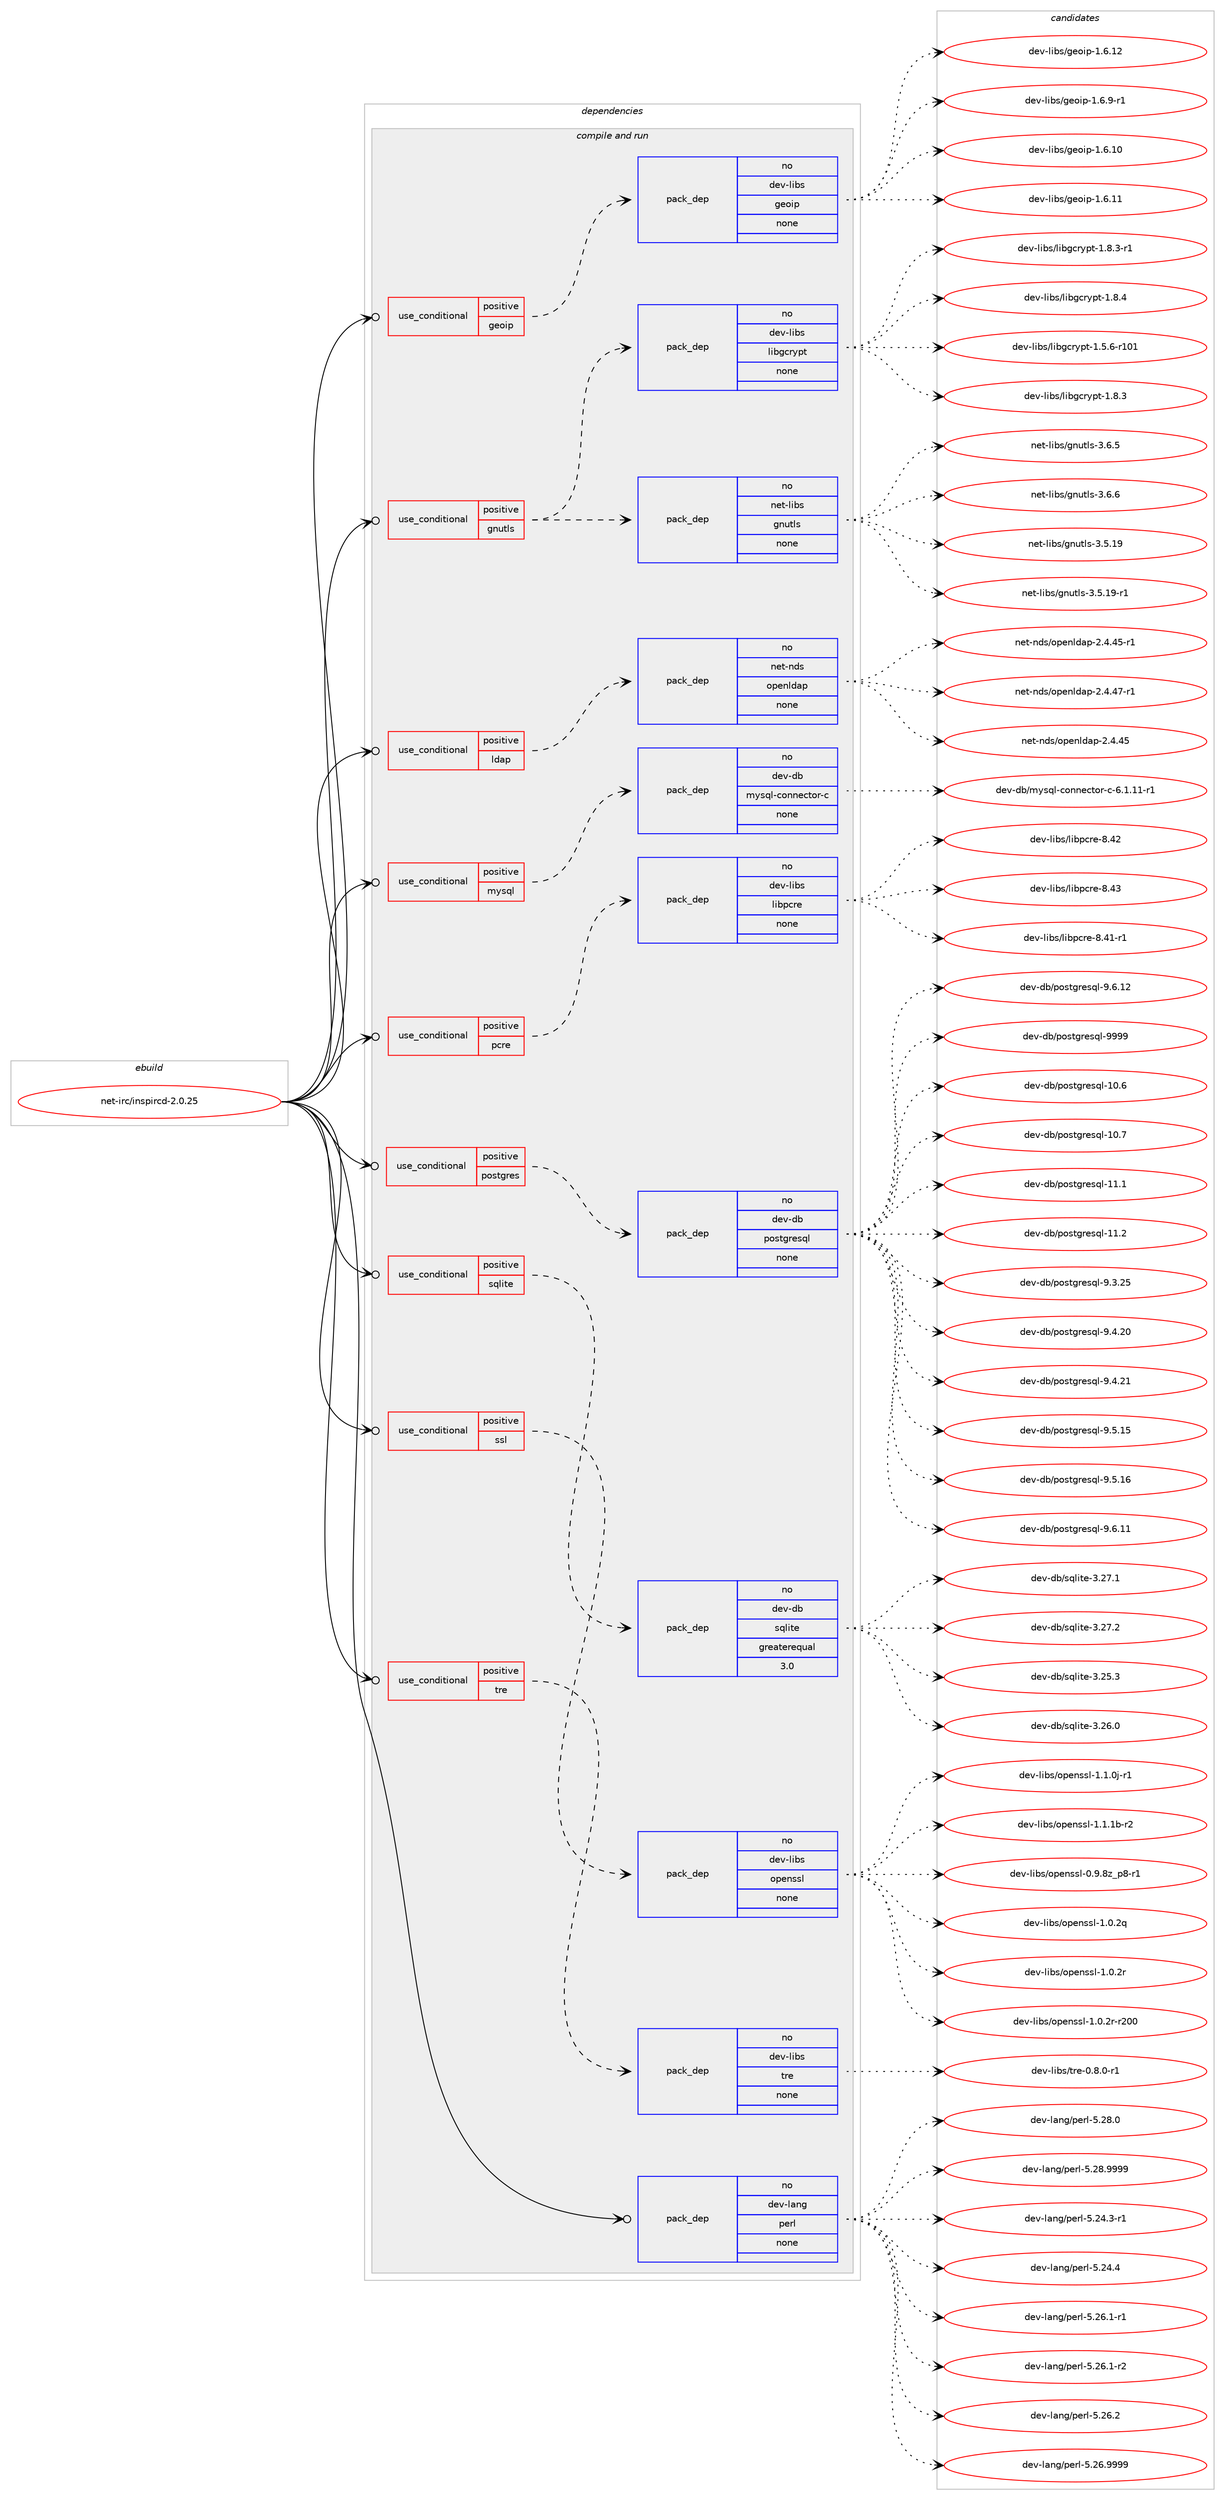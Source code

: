 digraph prolog {

# *************
# Graph options
# *************

newrank=true;
concentrate=true;
compound=true;
graph [rankdir=LR,fontname=Helvetica,fontsize=10,ranksep=1.5];#, ranksep=2.5, nodesep=0.2];
edge  [arrowhead=vee];
node  [fontname=Helvetica,fontsize=10];

# **********
# The ebuild
# **********

subgraph cluster_leftcol {
color=gray;
rank=same;
label=<<i>ebuild</i>>;
id [label="net-irc/inspircd-2.0.25", color=red, width=4, href="../net-irc/inspircd-2.0.25.svg"];
}

# ****************
# The dependencies
# ****************

subgraph cluster_midcol {
color=gray;
label=<<i>dependencies</i>>;
subgraph cluster_compile {
fillcolor="#eeeeee";
style=filled;
label=<<i>compile</i>>;
}
subgraph cluster_compileandrun {
fillcolor="#eeeeee";
style=filled;
label=<<i>compile and run</i>>;
subgraph cond445368 {
dependency1656528 [label=<<TABLE BORDER="0" CELLBORDER="1" CELLSPACING="0" CELLPADDING="4"><TR><TD ROWSPAN="3" CELLPADDING="10">use_conditional</TD></TR><TR><TD>positive</TD></TR><TR><TD>geoip</TD></TR></TABLE>>, shape=none, color=red];
subgraph pack1184306 {
dependency1656529 [label=<<TABLE BORDER="0" CELLBORDER="1" CELLSPACING="0" CELLPADDING="4" WIDTH="220"><TR><TD ROWSPAN="6" CELLPADDING="30">pack_dep</TD></TR><TR><TD WIDTH="110">no</TD></TR><TR><TD>dev-libs</TD></TR><TR><TD>geoip</TD></TR><TR><TD>none</TD></TR><TR><TD></TD></TR></TABLE>>, shape=none, color=blue];
}
dependency1656528:e -> dependency1656529:w [weight=20,style="dashed",arrowhead="vee"];
}
id:e -> dependency1656528:w [weight=20,style="solid",arrowhead="odotvee"];
subgraph cond445369 {
dependency1656530 [label=<<TABLE BORDER="0" CELLBORDER="1" CELLSPACING="0" CELLPADDING="4"><TR><TD ROWSPAN="3" CELLPADDING="10">use_conditional</TD></TR><TR><TD>positive</TD></TR><TR><TD>gnutls</TD></TR></TABLE>>, shape=none, color=red];
subgraph pack1184307 {
dependency1656531 [label=<<TABLE BORDER="0" CELLBORDER="1" CELLSPACING="0" CELLPADDING="4" WIDTH="220"><TR><TD ROWSPAN="6" CELLPADDING="30">pack_dep</TD></TR><TR><TD WIDTH="110">no</TD></TR><TR><TD>net-libs</TD></TR><TR><TD>gnutls</TD></TR><TR><TD>none</TD></TR><TR><TD></TD></TR></TABLE>>, shape=none, color=blue];
}
dependency1656530:e -> dependency1656531:w [weight=20,style="dashed",arrowhead="vee"];
subgraph pack1184308 {
dependency1656532 [label=<<TABLE BORDER="0" CELLBORDER="1" CELLSPACING="0" CELLPADDING="4" WIDTH="220"><TR><TD ROWSPAN="6" CELLPADDING="30">pack_dep</TD></TR><TR><TD WIDTH="110">no</TD></TR><TR><TD>dev-libs</TD></TR><TR><TD>libgcrypt</TD></TR><TR><TD>none</TD></TR><TR><TD></TD></TR></TABLE>>, shape=none, color=blue];
}
dependency1656530:e -> dependency1656532:w [weight=20,style="dashed",arrowhead="vee"];
}
id:e -> dependency1656530:w [weight=20,style="solid",arrowhead="odotvee"];
subgraph cond445370 {
dependency1656533 [label=<<TABLE BORDER="0" CELLBORDER="1" CELLSPACING="0" CELLPADDING="4"><TR><TD ROWSPAN="3" CELLPADDING="10">use_conditional</TD></TR><TR><TD>positive</TD></TR><TR><TD>ldap</TD></TR></TABLE>>, shape=none, color=red];
subgraph pack1184309 {
dependency1656534 [label=<<TABLE BORDER="0" CELLBORDER="1" CELLSPACING="0" CELLPADDING="4" WIDTH="220"><TR><TD ROWSPAN="6" CELLPADDING="30">pack_dep</TD></TR><TR><TD WIDTH="110">no</TD></TR><TR><TD>net-nds</TD></TR><TR><TD>openldap</TD></TR><TR><TD>none</TD></TR><TR><TD></TD></TR></TABLE>>, shape=none, color=blue];
}
dependency1656533:e -> dependency1656534:w [weight=20,style="dashed",arrowhead="vee"];
}
id:e -> dependency1656533:w [weight=20,style="solid",arrowhead="odotvee"];
subgraph cond445371 {
dependency1656535 [label=<<TABLE BORDER="0" CELLBORDER="1" CELLSPACING="0" CELLPADDING="4"><TR><TD ROWSPAN="3" CELLPADDING="10">use_conditional</TD></TR><TR><TD>positive</TD></TR><TR><TD>mysql</TD></TR></TABLE>>, shape=none, color=red];
subgraph pack1184310 {
dependency1656536 [label=<<TABLE BORDER="0" CELLBORDER="1" CELLSPACING="0" CELLPADDING="4" WIDTH="220"><TR><TD ROWSPAN="6" CELLPADDING="30">pack_dep</TD></TR><TR><TD WIDTH="110">no</TD></TR><TR><TD>dev-db</TD></TR><TR><TD>mysql-connector-c</TD></TR><TR><TD>none</TD></TR><TR><TD></TD></TR></TABLE>>, shape=none, color=blue];
}
dependency1656535:e -> dependency1656536:w [weight=20,style="dashed",arrowhead="vee"];
}
id:e -> dependency1656535:w [weight=20,style="solid",arrowhead="odotvee"];
subgraph cond445372 {
dependency1656537 [label=<<TABLE BORDER="0" CELLBORDER="1" CELLSPACING="0" CELLPADDING="4"><TR><TD ROWSPAN="3" CELLPADDING="10">use_conditional</TD></TR><TR><TD>positive</TD></TR><TR><TD>pcre</TD></TR></TABLE>>, shape=none, color=red];
subgraph pack1184311 {
dependency1656538 [label=<<TABLE BORDER="0" CELLBORDER="1" CELLSPACING="0" CELLPADDING="4" WIDTH="220"><TR><TD ROWSPAN="6" CELLPADDING="30">pack_dep</TD></TR><TR><TD WIDTH="110">no</TD></TR><TR><TD>dev-libs</TD></TR><TR><TD>libpcre</TD></TR><TR><TD>none</TD></TR><TR><TD></TD></TR></TABLE>>, shape=none, color=blue];
}
dependency1656537:e -> dependency1656538:w [weight=20,style="dashed",arrowhead="vee"];
}
id:e -> dependency1656537:w [weight=20,style="solid",arrowhead="odotvee"];
subgraph cond445373 {
dependency1656539 [label=<<TABLE BORDER="0" CELLBORDER="1" CELLSPACING="0" CELLPADDING="4"><TR><TD ROWSPAN="3" CELLPADDING="10">use_conditional</TD></TR><TR><TD>positive</TD></TR><TR><TD>postgres</TD></TR></TABLE>>, shape=none, color=red];
subgraph pack1184312 {
dependency1656540 [label=<<TABLE BORDER="0" CELLBORDER="1" CELLSPACING="0" CELLPADDING="4" WIDTH="220"><TR><TD ROWSPAN="6" CELLPADDING="30">pack_dep</TD></TR><TR><TD WIDTH="110">no</TD></TR><TR><TD>dev-db</TD></TR><TR><TD>postgresql</TD></TR><TR><TD>none</TD></TR><TR><TD></TD></TR></TABLE>>, shape=none, color=blue];
}
dependency1656539:e -> dependency1656540:w [weight=20,style="dashed",arrowhead="vee"];
}
id:e -> dependency1656539:w [weight=20,style="solid",arrowhead="odotvee"];
subgraph cond445374 {
dependency1656541 [label=<<TABLE BORDER="0" CELLBORDER="1" CELLSPACING="0" CELLPADDING="4"><TR><TD ROWSPAN="3" CELLPADDING="10">use_conditional</TD></TR><TR><TD>positive</TD></TR><TR><TD>sqlite</TD></TR></TABLE>>, shape=none, color=red];
subgraph pack1184313 {
dependency1656542 [label=<<TABLE BORDER="0" CELLBORDER="1" CELLSPACING="0" CELLPADDING="4" WIDTH="220"><TR><TD ROWSPAN="6" CELLPADDING="30">pack_dep</TD></TR><TR><TD WIDTH="110">no</TD></TR><TR><TD>dev-db</TD></TR><TR><TD>sqlite</TD></TR><TR><TD>greaterequal</TD></TR><TR><TD>3.0</TD></TR></TABLE>>, shape=none, color=blue];
}
dependency1656541:e -> dependency1656542:w [weight=20,style="dashed",arrowhead="vee"];
}
id:e -> dependency1656541:w [weight=20,style="solid",arrowhead="odotvee"];
subgraph cond445375 {
dependency1656543 [label=<<TABLE BORDER="0" CELLBORDER="1" CELLSPACING="0" CELLPADDING="4"><TR><TD ROWSPAN="3" CELLPADDING="10">use_conditional</TD></TR><TR><TD>positive</TD></TR><TR><TD>ssl</TD></TR></TABLE>>, shape=none, color=red];
subgraph pack1184314 {
dependency1656544 [label=<<TABLE BORDER="0" CELLBORDER="1" CELLSPACING="0" CELLPADDING="4" WIDTH="220"><TR><TD ROWSPAN="6" CELLPADDING="30">pack_dep</TD></TR><TR><TD WIDTH="110">no</TD></TR><TR><TD>dev-libs</TD></TR><TR><TD>openssl</TD></TR><TR><TD>none</TD></TR><TR><TD></TD></TR></TABLE>>, shape=none, color=blue];
}
dependency1656543:e -> dependency1656544:w [weight=20,style="dashed",arrowhead="vee"];
}
id:e -> dependency1656543:w [weight=20,style="solid",arrowhead="odotvee"];
subgraph cond445376 {
dependency1656545 [label=<<TABLE BORDER="0" CELLBORDER="1" CELLSPACING="0" CELLPADDING="4"><TR><TD ROWSPAN="3" CELLPADDING="10">use_conditional</TD></TR><TR><TD>positive</TD></TR><TR><TD>tre</TD></TR></TABLE>>, shape=none, color=red];
subgraph pack1184315 {
dependency1656546 [label=<<TABLE BORDER="0" CELLBORDER="1" CELLSPACING="0" CELLPADDING="4" WIDTH="220"><TR><TD ROWSPAN="6" CELLPADDING="30">pack_dep</TD></TR><TR><TD WIDTH="110">no</TD></TR><TR><TD>dev-libs</TD></TR><TR><TD>tre</TD></TR><TR><TD>none</TD></TR><TR><TD></TD></TR></TABLE>>, shape=none, color=blue];
}
dependency1656545:e -> dependency1656546:w [weight=20,style="dashed",arrowhead="vee"];
}
id:e -> dependency1656545:w [weight=20,style="solid",arrowhead="odotvee"];
subgraph pack1184316 {
dependency1656547 [label=<<TABLE BORDER="0" CELLBORDER="1" CELLSPACING="0" CELLPADDING="4" WIDTH="220"><TR><TD ROWSPAN="6" CELLPADDING="30">pack_dep</TD></TR><TR><TD WIDTH="110">no</TD></TR><TR><TD>dev-lang</TD></TR><TR><TD>perl</TD></TR><TR><TD>none</TD></TR><TR><TD></TD></TR></TABLE>>, shape=none, color=blue];
}
id:e -> dependency1656547:w [weight=20,style="solid",arrowhead="odotvee"];
}
subgraph cluster_run {
fillcolor="#eeeeee";
style=filled;
label=<<i>run</i>>;
}
}

# **************
# The candidates
# **************

subgraph cluster_choices {
rank=same;
color=gray;
label=<<i>candidates</i>>;

subgraph choice1184306 {
color=black;
nodesep=1;
choice10010111845108105981154710310111110511245494654464948 [label="dev-libs/geoip-1.6.10", color=red, width=4,href="../dev-libs/geoip-1.6.10.svg"];
choice10010111845108105981154710310111110511245494654464949 [label="dev-libs/geoip-1.6.11", color=red, width=4,href="../dev-libs/geoip-1.6.11.svg"];
choice10010111845108105981154710310111110511245494654464950 [label="dev-libs/geoip-1.6.12", color=red, width=4,href="../dev-libs/geoip-1.6.12.svg"];
choice1001011184510810598115471031011111051124549465446574511449 [label="dev-libs/geoip-1.6.9-r1", color=red, width=4,href="../dev-libs/geoip-1.6.9-r1.svg"];
dependency1656529:e -> choice10010111845108105981154710310111110511245494654464948:w [style=dotted,weight="100"];
dependency1656529:e -> choice10010111845108105981154710310111110511245494654464949:w [style=dotted,weight="100"];
dependency1656529:e -> choice10010111845108105981154710310111110511245494654464950:w [style=dotted,weight="100"];
dependency1656529:e -> choice1001011184510810598115471031011111051124549465446574511449:w [style=dotted,weight="100"];
}
subgraph choice1184307 {
color=black;
nodesep=1;
choice11010111645108105981154710311011711610811545514653464957 [label="net-libs/gnutls-3.5.19", color=red, width=4,href="../net-libs/gnutls-3.5.19.svg"];
choice110101116451081059811547103110117116108115455146534649574511449 [label="net-libs/gnutls-3.5.19-r1", color=red, width=4,href="../net-libs/gnutls-3.5.19-r1.svg"];
choice110101116451081059811547103110117116108115455146544653 [label="net-libs/gnutls-3.6.5", color=red, width=4,href="../net-libs/gnutls-3.6.5.svg"];
choice110101116451081059811547103110117116108115455146544654 [label="net-libs/gnutls-3.6.6", color=red, width=4,href="../net-libs/gnutls-3.6.6.svg"];
dependency1656531:e -> choice11010111645108105981154710311011711610811545514653464957:w [style=dotted,weight="100"];
dependency1656531:e -> choice110101116451081059811547103110117116108115455146534649574511449:w [style=dotted,weight="100"];
dependency1656531:e -> choice110101116451081059811547103110117116108115455146544653:w [style=dotted,weight="100"];
dependency1656531:e -> choice110101116451081059811547103110117116108115455146544654:w [style=dotted,weight="100"];
}
subgraph choice1184308 {
color=black;
nodesep=1;
choice100101118451081059811547108105981039911412111211645494653465445114494849 [label="dev-libs/libgcrypt-1.5.6-r101", color=red, width=4,href="../dev-libs/libgcrypt-1.5.6-r101.svg"];
choice1001011184510810598115471081059810399114121112116454946564651 [label="dev-libs/libgcrypt-1.8.3", color=red, width=4,href="../dev-libs/libgcrypt-1.8.3.svg"];
choice10010111845108105981154710810598103991141211121164549465646514511449 [label="dev-libs/libgcrypt-1.8.3-r1", color=red, width=4,href="../dev-libs/libgcrypt-1.8.3-r1.svg"];
choice1001011184510810598115471081059810399114121112116454946564652 [label="dev-libs/libgcrypt-1.8.4", color=red, width=4,href="../dev-libs/libgcrypt-1.8.4.svg"];
dependency1656532:e -> choice100101118451081059811547108105981039911412111211645494653465445114494849:w [style=dotted,weight="100"];
dependency1656532:e -> choice1001011184510810598115471081059810399114121112116454946564651:w [style=dotted,weight="100"];
dependency1656532:e -> choice10010111845108105981154710810598103991141211121164549465646514511449:w [style=dotted,weight="100"];
dependency1656532:e -> choice1001011184510810598115471081059810399114121112116454946564652:w [style=dotted,weight="100"];
}
subgraph choice1184309 {
color=black;
nodesep=1;
choice11010111645110100115471111121011101081009711245504652465253 [label="net-nds/openldap-2.4.45", color=red, width=4,href="../net-nds/openldap-2.4.45.svg"];
choice110101116451101001154711111210111010810097112455046524652534511449 [label="net-nds/openldap-2.4.45-r1", color=red, width=4,href="../net-nds/openldap-2.4.45-r1.svg"];
choice110101116451101001154711111210111010810097112455046524652554511449 [label="net-nds/openldap-2.4.47-r1", color=red, width=4,href="../net-nds/openldap-2.4.47-r1.svg"];
dependency1656534:e -> choice11010111645110100115471111121011101081009711245504652465253:w [style=dotted,weight="100"];
dependency1656534:e -> choice110101116451101001154711111210111010810097112455046524652534511449:w [style=dotted,weight="100"];
dependency1656534:e -> choice110101116451101001154711111210111010810097112455046524652554511449:w [style=dotted,weight="100"];
}
subgraph choice1184310 {
color=black;
nodesep=1;
choice1001011184510098471091211151131084599111110110101991161111144599455446494649494511449 [label="dev-db/mysql-connector-c-6.1.11-r1", color=red, width=4,href="../dev-db/mysql-connector-c-6.1.11-r1.svg"];
dependency1656536:e -> choice1001011184510098471091211151131084599111110110101991161111144599455446494649494511449:w [style=dotted,weight="100"];
}
subgraph choice1184311 {
color=black;
nodesep=1;
choice100101118451081059811547108105981129911410145564652494511449 [label="dev-libs/libpcre-8.41-r1", color=red, width=4,href="../dev-libs/libpcre-8.41-r1.svg"];
choice10010111845108105981154710810598112991141014556465250 [label="dev-libs/libpcre-8.42", color=red, width=4,href="../dev-libs/libpcre-8.42.svg"];
choice10010111845108105981154710810598112991141014556465251 [label="dev-libs/libpcre-8.43", color=red, width=4,href="../dev-libs/libpcre-8.43.svg"];
dependency1656538:e -> choice100101118451081059811547108105981129911410145564652494511449:w [style=dotted,weight="100"];
dependency1656538:e -> choice10010111845108105981154710810598112991141014556465250:w [style=dotted,weight="100"];
dependency1656538:e -> choice10010111845108105981154710810598112991141014556465251:w [style=dotted,weight="100"];
}
subgraph choice1184312 {
color=black;
nodesep=1;
choice1001011184510098471121111151161031141011151131084549484654 [label="dev-db/postgresql-10.6", color=red, width=4,href="../dev-db/postgresql-10.6.svg"];
choice1001011184510098471121111151161031141011151131084549484655 [label="dev-db/postgresql-10.7", color=red, width=4,href="../dev-db/postgresql-10.7.svg"];
choice1001011184510098471121111151161031141011151131084549494649 [label="dev-db/postgresql-11.1", color=red, width=4,href="../dev-db/postgresql-11.1.svg"];
choice1001011184510098471121111151161031141011151131084549494650 [label="dev-db/postgresql-11.2", color=red, width=4,href="../dev-db/postgresql-11.2.svg"];
choice10010111845100984711211111511610311410111511310845574651465053 [label="dev-db/postgresql-9.3.25", color=red, width=4,href="../dev-db/postgresql-9.3.25.svg"];
choice10010111845100984711211111511610311410111511310845574652465048 [label="dev-db/postgresql-9.4.20", color=red, width=4,href="../dev-db/postgresql-9.4.20.svg"];
choice10010111845100984711211111511610311410111511310845574652465049 [label="dev-db/postgresql-9.4.21", color=red, width=4,href="../dev-db/postgresql-9.4.21.svg"];
choice10010111845100984711211111511610311410111511310845574653464953 [label="dev-db/postgresql-9.5.15", color=red, width=4,href="../dev-db/postgresql-9.5.15.svg"];
choice10010111845100984711211111511610311410111511310845574653464954 [label="dev-db/postgresql-9.5.16", color=red, width=4,href="../dev-db/postgresql-9.5.16.svg"];
choice10010111845100984711211111511610311410111511310845574654464949 [label="dev-db/postgresql-9.6.11", color=red, width=4,href="../dev-db/postgresql-9.6.11.svg"];
choice10010111845100984711211111511610311410111511310845574654464950 [label="dev-db/postgresql-9.6.12", color=red, width=4,href="../dev-db/postgresql-9.6.12.svg"];
choice1001011184510098471121111151161031141011151131084557575757 [label="dev-db/postgresql-9999", color=red, width=4,href="../dev-db/postgresql-9999.svg"];
dependency1656540:e -> choice1001011184510098471121111151161031141011151131084549484654:w [style=dotted,weight="100"];
dependency1656540:e -> choice1001011184510098471121111151161031141011151131084549484655:w [style=dotted,weight="100"];
dependency1656540:e -> choice1001011184510098471121111151161031141011151131084549494649:w [style=dotted,weight="100"];
dependency1656540:e -> choice1001011184510098471121111151161031141011151131084549494650:w [style=dotted,weight="100"];
dependency1656540:e -> choice10010111845100984711211111511610311410111511310845574651465053:w [style=dotted,weight="100"];
dependency1656540:e -> choice10010111845100984711211111511610311410111511310845574652465048:w [style=dotted,weight="100"];
dependency1656540:e -> choice10010111845100984711211111511610311410111511310845574652465049:w [style=dotted,weight="100"];
dependency1656540:e -> choice10010111845100984711211111511610311410111511310845574653464953:w [style=dotted,weight="100"];
dependency1656540:e -> choice10010111845100984711211111511610311410111511310845574653464954:w [style=dotted,weight="100"];
dependency1656540:e -> choice10010111845100984711211111511610311410111511310845574654464949:w [style=dotted,weight="100"];
dependency1656540:e -> choice10010111845100984711211111511610311410111511310845574654464950:w [style=dotted,weight="100"];
dependency1656540:e -> choice1001011184510098471121111151161031141011151131084557575757:w [style=dotted,weight="100"];
}
subgraph choice1184313 {
color=black;
nodesep=1;
choice10010111845100984711511310810511610145514650534651 [label="dev-db/sqlite-3.25.3", color=red, width=4,href="../dev-db/sqlite-3.25.3.svg"];
choice10010111845100984711511310810511610145514650544648 [label="dev-db/sqlite-3.26.0", color=red, width=4,href="../dev-db/sqlite-3.26.0.svg"];
choice10010111845100984711511310810511610145514650554649 [label="dev-db/sqlite-3.27.1", color=red, width=4,href="../dev-db/sqlite-3.27.1.svg"];
choice10010111845100984711511310810511610145514650554650 [label="dev-db/sqlite-3.27.2", color=red, width=4,href="../dev-db/sqlite-3.27.2.svg"];
dependency1656542:e -> choice10010111845100984711511310810511610145514650534651:w [style=dotted,weight="100"];
dependency1656542:e -> choice10010111845100984711511310810511610145514650544648:w [style=dotted,weight="100"];
dependency1656542:e -> choice10010111845100984711511310810511610145514650554649:w [style=dotted,weight="100"];
dependency1656542:e -> choice10010111845100984711511310810511610145514650554650:w [style=dotted,weight="100"];
}
subgraph choice1184314 {
color=black;
nodesep=1;
choice10010111845108105981154711111210111011511510845484657465612295112564511449 [label="dev-libs/openssl-0.9.8z_p8-r1", color=red, width=4,href="../dev-libs/openssl-0.9.8z_p8-r1.svg"];
choice100101118451081059811547111112101110115115108454946484650113 [label="dev-libs/openssl-1.0.2q", color=red, width=4,href="../dev-libs/openssl-1.0.2q.svg"];
choice100101118451081059811547111112101110115115108454946484650114 [label="dev-libs/openssl-1.0.2r", color=red, width=4,href="../dev-libs/openssl-1.0.2r.svg"];
choice10010111845108105981154711111210111011511510845494648465011445114504848 [label="dev-libs/openssl-1.0.2r-r200", color=red, width=4,href="../dev-libs/openssl-1.0.2r-r200.svg"];
choice1001011184510810598115471111121011101151151084549464946481064511449 [label="dev-libs/openssl-1.1.0j-r1", color=red, width=4,href="../dev-libs/openssl-1.1.0j-r1.svg"];
choice100101118451081059811547111112101110115115108454946494649984511450 [label="dev-libs/openssl-1.1.1b-r2", color=red, width=4,href="../dev-libs/openssl-1.1.1b-r2.svg"];
dependency1656544:e -> choice10010111845108105981154711111210111011511510845484657465612295112564511449:w [style=dotted,weight="100"];
dependency1656544:e -> choice100101118451081059811547111112101110115115108454946484650113:w [style=dotted,weight="100"];
dependency1656544:e -> choice100101118451081059811547111112101110115115108454946484650114:w [style=dotted,weight="100"];
dependency1656544:e -> choice10010111845108105981154711111210111011511510845494648465011445114504848:w [style=dotted,weight="100"];
dependency1656544:e -> choice1001011184510810598115471111121011101151151084549464946481064511449:w [style=dotted,weight="100"];
dependency1656544:e -> choice100101118451081059811547111112101110115115108454946494649984511450:w [style=dotted,weight="100"];
}
subgraph choice1184315 {
color=black;
nodesep=1;
choice1001011184510810598115471161141014548465646484511449 [label="dev-libs/tre-0.8.0-r1", color=red, width=4,href="../dev-libs/tre-0.8.0-r1.svg"];
dependency1656546:e -> choice1001011184510810598115471161141014548465646484511449:w [style=dotted,weight="100"];
}
subgraph choice1184316 {
color=black;
nodesep=1;
choice100101118451089711010347112101114108455346505246514511449 [label="dev-lang/perl-5.24.3-r1", color=red, width=4,href="../dev-lang/perl-5.24.3-r1.svg"];
choice10010111845108971101034711210111410845534650524652 [label="dev-lang/perl-5.24.4", color=red, width=4,href="../dev-lang/perl-5.24.4.svg"];
choice100101118451089711010347112101114108455346505446494511449 [label="dev-lang/perl-5.26.1-r1", color=red, width=4,href="../dev-lang/perl-5.26.1-r1.svg"];
choice100101118451089711010347112101114108455346505446494511450 [label="dev-lang/perl-5.26.1-r2", color=red, width=4,href="../dev-lang/perl-5.26.1-r2.svg"];
choice10010111845108971101034711210111410845534650544650 [label="dev-lang/perl-5.26.2", color=red, width=4,href="../dev-lang/perl-5.26.2.svg"];
choice10010111845108971101034711210111410845534650544657575757 [label="dev-lang/perl-5.26.9999", color=red, width=4,href="../dev-lang/perl-5.26.9999.svg"];
choice10010111845108971101034711210111410845534650564648 [label="dev-lang/perl-5.28.0", color=red, width=4,href="../dev-lang/perl-5.28.0.svg"];
choice10010111845108971101034711210111410845534650564657575757 [label="dev-lang/perl-5.28.9999", color=red, width=4,href="../dev-lang/perl-5.28.9999.svg"];
dependency1656547:e -> choice100101118451089711010347112101114108455346505246514511449:w [style=dotted,weight="100"];
dependency1656547:e -> choice10010111845108971101034711210111410845534650524652:w [style=dotted,weight="100"];
dependency1656547:e -> choice100101118451089711010347112101114108455346505446494511449:w [style=dotted,weight="100"];
dependency1656547:e -> choice100101118451089711010347112101114108455346505446494511450:w [style=dotted,weight="100"];
dependency1656547:e -> choice10010111845108971101034711210111410845534650544650:w [style=dotted,weight="100"];
dependency1656547:e -> choice10010111845108971101034711210111410845534650544657575757:w [style=dotted,weight="100"];
dependency1656547:e -> choice10010111845108971101034711210111410845534650564648:w [style=dotted,weight="100"];
dependency1656547:e -> choice10010111845108971101034711210111410845534650564657575757:w [style=dotted,weight="100"];
}
}

}
